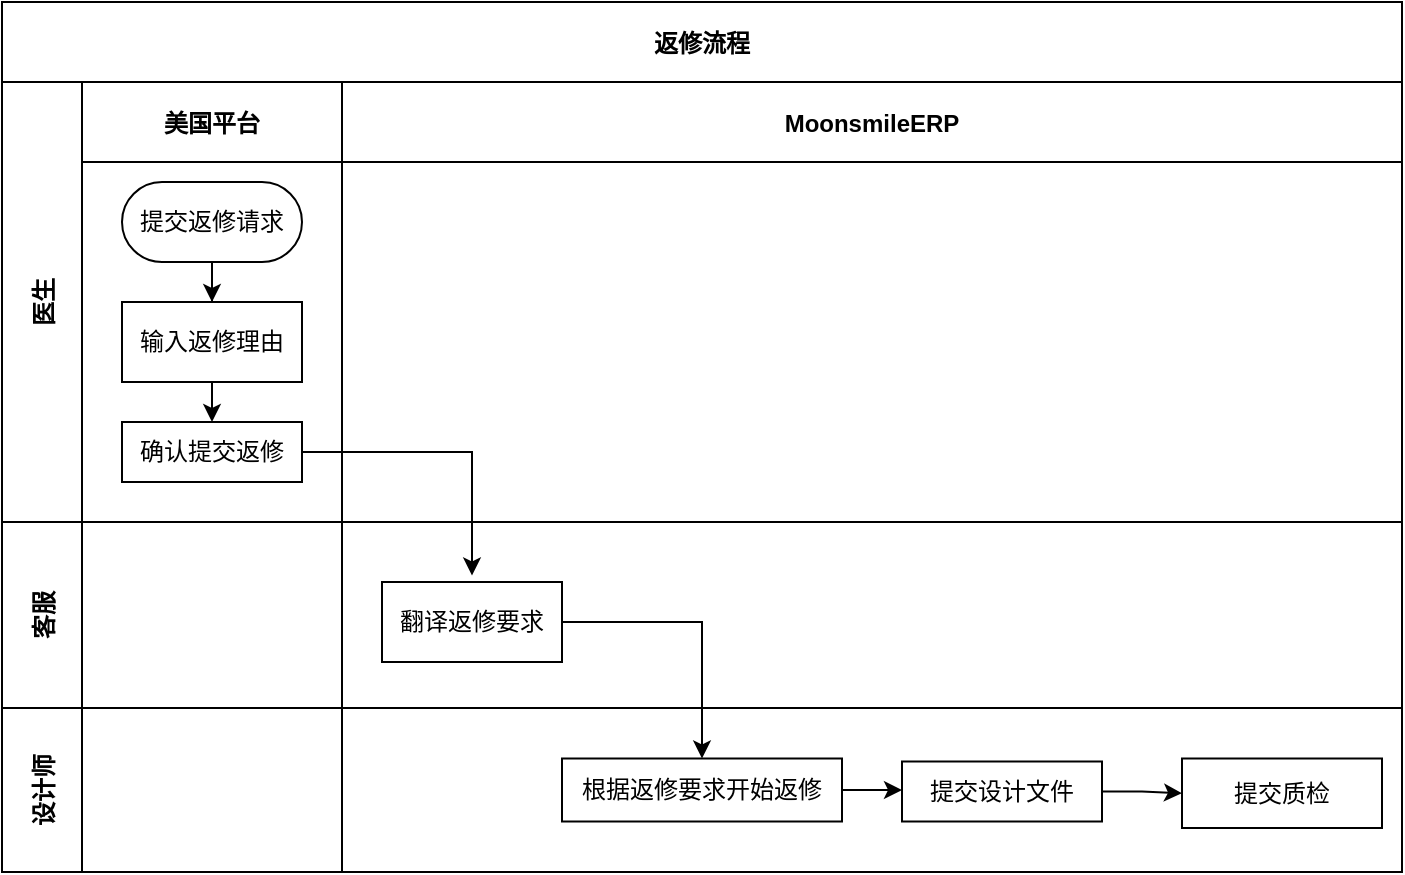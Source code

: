<mxfile version="24.3.0" type="github">
  <diagram id="kgpKYQtTHZ0yAKxKKP6v" name="Page-1">
    <mxGraphModel dx="807" dy="561" grid="1" gridSize="10" guides="1" tooltips="1" connect="1" arrows="1" fold="1" page="1" pageScale="1" pageWidth="850" pageHeight="1100" math="0" shadow="0">
      <root>
        <mxCell id="0" />
        <mxCell id="1" parent="0" />
        <mxCell id="3nuBFxr9cyL0pnOWT2aG-1" value="返修流程" style="shape=table;childLayout=tableLayout;startSize=40;collapsible=0;recursiveResize=0;expand=0;fillColor=none;fontStyle=1" parent="1" vertex="1">
          <mxGeometry x="80" y="100" width="700" height="435" as="geometry" />
        </mxCell>
        <mxCell id="3nuBFxr9cyL0pnOWT2aG-3" value="医生" style="shape=tableRow;horizontal=0;swimlaneHead=0;swimlaneBody=0;top=0;left=0;bottom=0;right=0;fillColor=none;points=[[0,0.5],[1,0.5]];portConstraint=eastwest;startSize=40;collapsible=0;recursiveResize=0;expand=0;fontStyle=1;" parent="3nuBFxr9cyL0pnOWT2aG-1" vertex="1">
          <mxGeometry y="40" width="700" height="220" as="geometry" />
        </mxCell>
        <mxCell id="3nuBFxr9cyL0pnOWT2aG-4" value="美国平台" style="swimlane;swimlaneHead=0;swimlaneBody=0;connectable=0;fillColor=none;startSize=40;collapsible=0;recursiveResize=0;expand=0;fontStyle=1;" parent="3nuBFxr9cyL0pnOWT2aG-3" vertex="1">
          <mxGeometry x="40" width="130" height="220" as="geometry">
            <mxRectangle width="130" height="220" as="alternateBounds" />
          </mxGeometry>
        </mxCell>
        <mxCell id="3nuBFxr9cyL0pnOWT2aG-5" style="edgeStyle=orthogonalEdgeStyle;rounded=0;orthogonalLoop=1;jettySize=auto;html=1;" parent="3nuBFxr9cyL0pnOWT2aG-4" source="3nuBFxr9cyL0pnOWT2aG-6" target="3nuBFxr9cyL0pnOWT2aG-7" edge="1">
          <mxGeometry relative="1" as="geometry" />
        </mxCell>
        <mxCell id="3nuBFxr9cyL0pnOWT2aG-6" value="提交返修请求" style="rounded=1;whiteSpace=wrap;html=1;arcSize=50;" parent="3nuBFxr9cyL0pnOWT2aG-4" vertex="1">
          <mxGeometry x="20" y="50" width="90" height="40" as="geometry" />
        </mxCell>
        <mxCell id="3nuBFxr9cyL0pnOWT2aG-7" value="输入返修理由" style="rounded=0;whiteSpace=wrap;html=1;" parent="3nuBFxr9cyL0pnOWT2aG-4" vertex="1">
          <mxGeometry x="20" y="110" width="90" height="40" as="geometry" />
        </mxCell>
        <mxCell id="haAIxIRTAm43gvG-HOPw-1" value="确认提交返修" style="rounded=0;whiteSpace=wrap;html=1;" vertex="1" parent="3nuBFxr9cyL0pnOWT2aG-4">
          <mxGeometry x="20" y="170" width="90" height="30" as="geometry" />
        </mxCell>
        <mxCell id="haAIxIRTAm43gvG-HOPw-2" style="edgeStyle=orthogonalEdgeStyle;rounded=0;orthogonalLoop=1;jettySize=auto;html=1;exitX=0.5;exitY=1;exitDx=0;exitDy=0;entryX=0.5;entryY=0;entryDx=0;entryDy=0;" edge="1" parent="3nuBFxr9cyL0pnOWT2aG-4" source="3nuBFxr9cyL0pnOWT2aG-7" target="haAIxIRTAm43gvG-HOPw-1">
          <mxGeometry relative="1" as="geometry" />
        </mxCell>
        <mxCell id="3nuBFxr9cyL0pnOWT2aG-8" value="MoonsmileERP" style="swimlane;swimlaneHead=0;swimlaneBody=0;connectable=0;fillColor=none;startSize=40;collapsible=0;recursiveResize=0;expand=0;fontStyle=1;" parent="3nuBFxr9cyL0pnOWT2aG-3" vertex="1">
          <mxGeometry x="170" width="530" height="220" as="geometry">
            <mxRectangle width="530" height="220" as="alternateBounds" />
          </mxGeometry>
        </mxCell>
        <mxCell id="3nuBFxr9cyL0pnOWT2aG-15" value="客服" style="shape=tableRow;horizontal=0;swimlaneHead=0;swimlaneBody=0;top=0;left=0;bottom=0;right=0;fillColor=none;points=[[0,0.5],[1,0.5]];portConstraint=eastwest;startSize=40;collapsible=0;recursiveResize=0;expand=0;fontStyle=1;" parent="3nuBFxr9cyL0pnOWT2aG-1" vertex="1">
          <mxGeometry y="260" width="700" height="93" as="geometry" />
        </mxCell>
        <mxCell id="3nuBFxr9cyL0pnOWT2aG-16" value="" style="swimlane;swimlaneHead=0;swimlaneBody=0;connectable=0;fillColor=none;startSize=0;collapsible=0;recursiveResize=0;expand=0;fontStyle=1;" parent="3nuBFxr9cyL0pnOWT2aG-15" vertex="1">
          <mxGeometry x="40" width="130" height="93" as="geometry">
            <mxRectangle width="130" height="93" as="alternateBounds" />
          </mxGeometry>
        </mxCell>
        <mxCell id="3nuBFxr9cyL0pnOWT2aG-18" value="" style="swimlane;swimlaneHead=0;swimlaneBody=0;connectable=0;fillColor=none;startSize=0;collapsible=0;recursiveResize=0;expand=0;fontStyle=1;" parent="3nuBFxr9cyL0pnOWT2aG-15" vertex="1">
          <mxGeometry x="170" width="530" height="93" as="geometry">
            <mxRectangle width="530" height="93" as="alternateBounds" />
          </mxGeometry>
        </mxCell>
        <mxCell id="3nuBFxr9cyL0pnOWT2aG-17" value="翻译返修要求" style="rounded=0;whiteSpace=wrap;html=1;" parent="3nuBFxr9cyL0pnOWT2aG-18" vertex="1">
          <mxGeometry x="20" y="30" width="90" height="40" as="geometry" />
        </mxCell>
        <mxCell id="haAIxIRTAm43gvG-HOPw-13" value="设计师" style="shape=tableRow;horizontal=0;swimlaneHead=0;swimlaneBody=0;top=0;left=0;bottom=0;right=0;fillColor=none;points=[[0,0.5],[1,0.5]];portConstraint=eastwest;startSize=40;collapsible=0;recursiveResize=0;expand=0;fontStyle=1;" vertex="1" parent="3nuBFxr9cyL0pnOWT2aG-1">
          <mxGeometry y="353" width="700" height="82" as="geometry" />
        </mxCell>
        <mxCell id="haAIxIRTAm43gvG-HOPw-14" style="swimlane;swimlaneHead=0;swimlaneBody=0;connectable=0;fillColor=none;startSize=0;collapsible=0;recursiveResize=0;expand=0;fontStyle=1;" vertex="1" parent="haAIxIRTAm43gvG-HOPw-13">
          <mxGeometry x="40" width="130" height="82" as="geometry">
            <mxRectangle width="130" height="82" as="alternateBounds" />
          </mxGeometry>
        </mxCell>
        <mxCell id="haAIxIRTAm43gvG-HOPw-15" style="swimlane;swimlaneHead=0;swimlaneBody=0;connectable=0;fillColor=none;startSize=0;collapsible=0;recursiveResize=0;expand=0;fontStyle=1;" vertex="1" parent="haAIxIRTAm43gvG-HOPw-13">
          <mxGeometry x="170" width="530" height="82" as="geometry">
            <mxRectangle width="530" height="82" as="alternateBounds" />
          </mxGeometry>
        </mxCell>
        <mxCell id="haAIxIRTAm43gvG-HOPw-22" style="edgeStyle=orthogonalEdgeStyle;rounded=0;orthogonalLoop=1;jettySize=auto;html=1;exitX=1;exitY=0.5;exitDx=0;exitDy=0;entryX=0;entryY=0.5;entryDx=0;entryDy=0;" edge="1" parent="haAIxIRTAm43gvG-HOPw-15" source="haAIxIRTAm43gvG-HOPw-17" target="haAIxIRTAm43gvG-HOPw-21">
          <mxGeometry relative="1" as="geometry" />
        </mxCell>
        <mxCell id="haAIxIRTAm43gvG-HOPw-17" value="根据返修要求开始返修" style="rounded=0;whiteSpace=wrap;html=1;" vertex="1" parent="haAIxIRTAm43gvG-HOPw-15">
          <mxGeometry x="110" y="25.25" width="140" height="31.5" as="geometry" />
        </mxCell>
        <mxCell id="haAIxIRTAm43gvG-HOPw-24" style="edgeStyle=orthogonalEdgeStyle;rounded=0;orthogonalLoop=1;jettySize=auto;html=1;exitX=1;exitY=0.5;exitDx=0;exitDy=0;entryX=0;entryY=0.5;entryDx=0;entryDy=0;" edge="1" parent="haAIxIRTAm43gvG-HOPw-15" source="haAIxIRTAm43gvG-HOPw-21" target="haAIxIRTAm43gvG-HOPw-23">
          <mxGeometry relative="1" as="geometry" />
        </mxCell>
        <mxCell id="haAIxIRTAm43gvG-HOPw-21" value="提交设计文件" style="rounded=0;whiteSpace=wrap;html=1;" vertex="1" parent="haAIxIRTAm43gvG-HOPw-15">
          <mxGeometry x="280" y="26.75" width="100" height="30" as="geometry" />
        </mxCell>
        <mxCell id="haAIxIRTAm43gvG-HOPw-23" value="提交质检" style="rounded=0;whiteSpace=wrap;html=1;" vertex="1" parent="haAIxIRTAm43gvG-HOPw-15">
          <mxGeometry x="420" y="25.25" width="100" height="34.75" as="geometry" />
        </mxCell>
        <mxCell id="3nuBFxr9cyL0pnOWT2aG-28" style="edgeStyle=orthogonalEdgeStyle;rounded=0;orthogonalLoop=1;jettySize=auto;html=1;" parent="3nuBFxr9cyL0pnOWT2aG-1" target="3nuBFxr9cyL0pnOWT2aG-13" edge="1">
          <mxGeometry relative="1" as="geometry">
            <Array as="points">
              <mxPoint x="530" y="260" />
              <mxPoint x="530" y="120" />
            </Array>
            <mxPoint x="475.0" y="310" as="sourcePoint" />
          </mxGeometry>
        </mxCell>
        <mxCell id="haAIxIRTAm43gvG-HOPw-3" style="edgeStyle=orthogonalEdgeStyle;rounded=0;orthogonalLoop=1;jettySize=auto;html=1;exitX=1;exitY=0.5;exitDx=0;exitDy=0;entryX=0.5;entryY=-0.082;entryDx=0;entryDy=0;entryPerimeter=0;" edge="1" parent="3nuBFxr9cyL0pnOWT2aG-1" source="haAIxIRTAm43gvG-HOPw-1" target="3nuBFxr9cyL0pnOWT2aG-17">
          <mxGeometry relative="1" as="geometry" />
        </mxCell>
        <mxCell id="haAIxIRTAm43gvG-HOPw-19" style="edgeStyle=orthogonalEdgeStyle;rounded=0;orthogonalLoop=1;jettySize=auto;html=1;exitX=1;exitY=0.5;exitDx=0;exitDy=0;entryX=0.5;entryY=0;entryDx=0;entryDy=0;" edge="1" parent="3nuBFxr9cyL0pnOWT2aG-1" source="3nuBFxr9cyL0pnOWT2aG-17" target="haAIxIRTAm43gvG-HOPw-17">
          <mxGeometry relative="1" as="geometry" />
        </mxCell>
      </root>
    </mxGraphModel>
  </diagram>
</mxfile>
